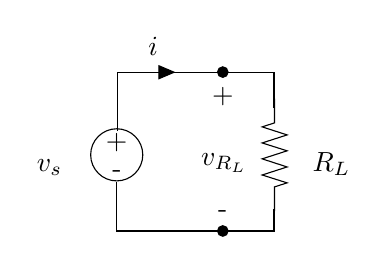 \begin{tikzpicture}[y=-1cm]
\sf
\draw[black] (6.573,1.769) -- (6.573,2.076) -- (6.416,2.127) -- (6.733,2.229) -- (6.416,2.331) -- (6.733,2.431) -- (6.416,2.533) -- (6.733,2.636) -- (6.416,2.738) -- (6.733,2.838) -- (6.573,2.889) -- (6.573,3.198);
\draw[black] (4.569,2.482) circle (0.331cm);
\path (4.569,2.411) node[text=black,anchor=base] {+};
\path (4.573,2.773) node[text=black,anchor=base] {-};
\filldraw[black] (5.916,3.449) circle (0.067cm);
\path (5.916,3.284) node[text=black,anchor=base] {-};
\filldraw[black] (5.916,1.431) circle (0.067cm);
\path (5.916,1.831) node[text=black,anchor=base] {+};
\draw[black] (4.582,2.182) -- (4.582,1.431) -- (6.567,1.431) -- (6.567,1.882);
\draw[black] (4.567,2.831) -- (4.567,3.449) -- (6.567,3.449) -- (6.567,3.164);
\path (5.933,2.616) node[text=black,anchor=base] {$v_{R_L}$};
\path (4,2.691) node[text=black,anchor=base east] {$v_s$};
\path (6.933,2.691) node[text=black,anchor=base west] {$R_L$};
\draw[arrows=-triangle 45,black] (4.8,1.433) -- (5.316,1.433);
\path (5.033,1.216) node[text=black,anchor=base] {$i$};

\end{tikzpicture}%

%% Configure (x)emacs for this file ...
%% Local Variables:
%% mode: latex
%% End: